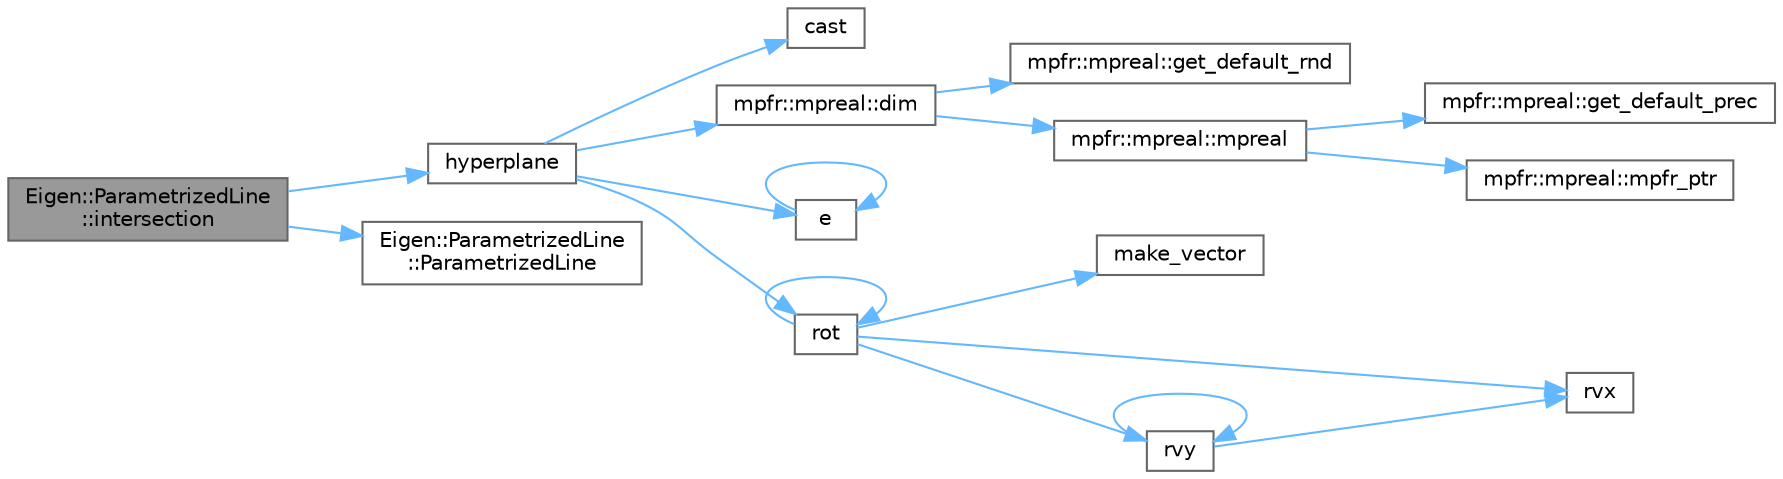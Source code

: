 digraph "Eigen::ParametrizedLine::intersection"
{
 // LATEX_PDF_SIZE
  bgcolor="transparent";
  edge [fontname=Helvetica,fontsize=10,labelfontname=Helvetica,labelfontsize=10];
  node [fontname=Helvetica,fontsize=10,shape=box,height=0.2,width=0.4];
  rankdir="LR";
  Node1 [id="Node000001",label="Eigen::ParametrizedLine\l::intersection",height=0.2,width=0.4,color="gray40", fillcolor="grey60", style="filled", fontcolor="black",tooltip=" "];
  Node1 -> Node2 [id="edge18_Node000001_Node000002",color="steelblue1",style="solid",tooltip=" "];
  Node2 [id="Node000002",label="hyperplane",height=0.2,width=0.4,color="grey40", fillcolor="white", style="filled",URL="$geo__hyperplane_8cpp.html#aab9e9e8f1ae45d9082386dd503b738ea",tooltip=" "];
  Node2 -> Node3 [id="edge19_Node000002_Node000003",color="steelblue1",style="solid",tooltip=" "];
  Node3 [id="Node000003",label="cast",height=0.2,width=0.4,color="grey40", fillcolor="white", style="filled",URL="$_common_cwise_unary_ops_8h.html#aa89d007196125d10fa7d6e19811aca05",tooltip=" "];
  Node2 -> Node4 [id="edge20_Node000002_Node000004",color="steelblue1",style="solid",tooltip=" "];
  Node4 [id="Node000004",label="mpfr::mpreal::dim",height=0.2,width=0.4,color="grey40", fillcolor="white", style="filled",URL="$classmpfr_1_1mpreal.html#a04c6cbe7deabccaf14db288da03116df",tooltip=" "];
  Node4 -> Node5 [id="edge21_Node000004_Node000005",color="steelblue1",style="solid",tooltip=" "];
  Node5 [id="Node000005",label="mpfr::mpreal::get_default_rnd",height=0.2,width=0.4,color="grey40", fillcolor="white", style="filled",URL="$classmpfr_1_1mpreal.html#ae0bdf9ca1838bd5851ac1c7c6b360553",tooltip=" "];
  Node4 -> Node6 [id="edge22_Node000004_Node000006",color="steelblue1",style="solid",tooltip=" "];
  Node6 [id="Node000006",label="mpfr::mpreal::mpreal",height=0.2,width=0.4,color="grey40", fillcolor="white", style="filled",URL="$classmpfr_1_1mpreal.html#a9c370c68865b32775c1c1cb5123cea90",tooltip=" "];
  Node6 -> Node7 [id="edge23_Node000006_Node000007",color="steelblue1",style="solid",tooltip=" "];
  Node7 [id="Node000007",label="mpfr::mpreal::get_default_prec",height=0.2,width=0.4,color="grey40", fillcolor="white", style="filled",URL="$classmpfr_1_1mpreal.html#aae18e3b781bffbf4fd9938d4d3043aa1",tooltip=" "];
  Node6 -> Node8 [id="edge24_Node000006_Node000008",color="steelblue1",style="solid",tooltip=" "];
  Node8 [id="Node000008",label="mpfr::mpreal::mpfr_ptr",height=0.2,width=0.4,color="grey40", fillcolor="white", style="filled",URL="$classmpfr_1_1mpreal.html#af4e3b56888463376c675cac70b6ceca3",tooltip=" "];
  Node2 -> Node9 [id="edge25_Node000002_Node000009",color="steelblue1",style="solid",tooltip=" "];
  Node9 [id="Node000009",label="e",height=0.2,width=0.4,color="grey40", fillcolor="white", style="filled",URL="$_cwise__array__power__array_8cpp.html#a9cb86ff854760bf91a154f2724a9101d",tooltip=" "];
  Node9 -> Node9 [id="edge26_Node000009_Node000009",color="steelblue1",style="solid",tooltip=" "];
  Node2 -> Node10 [id="edge27_Node000002_Node000010",color="steelblue1",style="solid",tooltip=" "];
  Node10 [id="Node000010",label="rot",height=0.2,width=0.4,color="grey40", fillcolor="white", style="filled",URL="$level1__real__impl_8h.html#a6085d1e47159b776e841c37e5c45f105",tooltip=" "];
  Node10 -> Node11 [id="edge28_Node000010_Node000011",color="steelblue1",style="solid",tooltip=" "];
  Node11 [id="Node000011",label="make_vector",height=0.2,width=0.4,color="grey40", fillcolor="white", style="filled",URL="$external_2taskflow_23rd-party_2eigen-3_83_87_2blas_2common_8h.html#a5271e1713820dbe05a27309a551c63a8",tooltip=" "];
  Node10 -> Node10 [id="edge29_Node000010_Node000010",color="steelblue1",style="solid",tooltip=" "];
  Node10 -> Node12 [id="edge30_Node000010_Node000012",color="steelblue1",style="solid",tooltip=" "];
  Node12 [id="Node000012",label="rvx",height=0.2,width=0.4,color="grey40", fillcolor="white", style="filled",URL="$level1__cplx__impl_8h.html#aea9f76f637a9f8d02bd24e43e8bb5d9f",tooltip=" "];
  Node10 -> Node13 [id="edge31_Node000010_Node000013",color="steelblue1",style="solid",tooltip=" "];
  Node13 [id="Node000013",label="rvy",height=0.2,width=0.4,color="grey40", fillcolor="white", style="filled",URL="$level1__cplx__impl_8h.html#a9844f3d7447c4d825a5a6423bb7cd95f",tooltip=" "];
  Node13 -> Node12 [id="edge32_Node000013_Node000012",color="steelblue1",style="solid",tooltip=" "];
  Node13 -> Node13 [id="edge33_Node000013_Node000013",color="steelblue1",style="solid",tooltip=" "];
  Node1 -> Node14 [id="edge34_Node000001_Node000014",color="steelblue1",style="solid",tooltip=" "];
  Node14 [id="Node000014",label="Eigen::ParametrizedLine\l::ParametrizedLine",height=0.2,width=0.4,color="grey40", fillcolor="white", style="filled",URL="$class_eigen_1_1_parametrized_line.html#a7c23f36d93cf3b3c2b37fd9f9eda5685",tooltip=" "];
}
